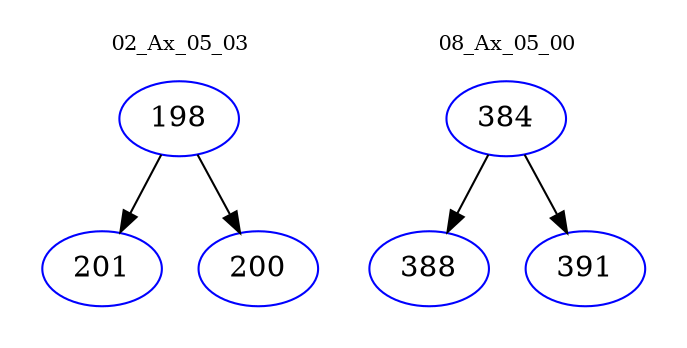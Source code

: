 digraph{
subgraph cluster_0 {
color = white
label = "02_Ax_05_03";
fontsize=10;
T0_198 [label="198", color="blue"]
T0_198 -> T0_201 [color="black"]
T0_201 [label="201", color="blue"]
T0_198 -> T0_200 [color="black"]
T0_200 [label="200", color="blue"]
}
subgraph cluster_1 {
color = white
label = "08_Ax_05_00";
fontsize=10;
T1_384 [label="384", color="blue"]
T1_384 -> T1_388 [color="black"]
T1_388 [label="388", color="blue"]
T1_384 -> T1_391 [color="black"]
T1_391 [label="391", color="blue"]
}
}
